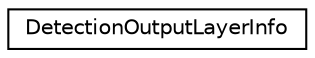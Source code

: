 digraph "Graphical Class Hierarchy"
{
 // LATEX_PDF_SIZE
  edge [fontname="Helvetica",fontsize="10",labelfontname="Helvetica",labelfontsize="10"];
  node [fontname="Helvetica",fontsize="10",shape=record];
  rankdir="LR";
  Node0 [label="DetectionOutputLayerInfo",height=0.2,width=0.4,color="black", fillcolor="white", style="filled",URL="$classarm__compute_1_1_detection_output_layer_info.xhtml",tooltip="Detection Output layer info."];
}
